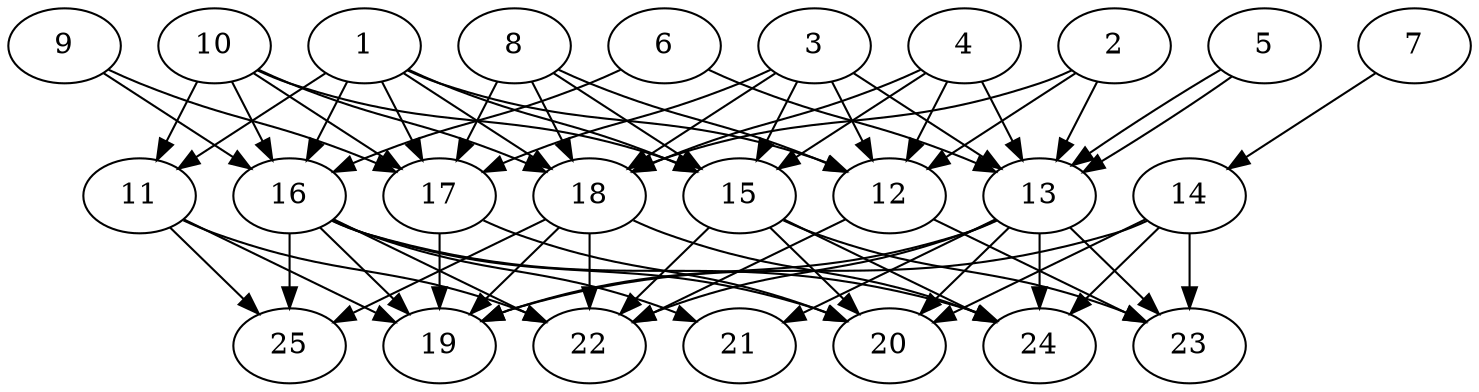 // DAG automatically generated by daggen at Thu Oct  3 14:00:39 2019
// ./daggen --dot -n 25 --ccr 0.3 --fat 0.7 --regular 0.7 --density 0.7 --mindata 5242880 --maxdata 52428800 
digraph G {
  1 [size="23896747", alpha="0.16", expect_size="7169024"] 
  1 -> 11 [size ="7169024"]
  1 -> 12 [size ="7169024"]
  1 -> 15 [size ="7169024"]
  1 -> 16 [size ="7169024"]
  1 -> 17 [size ="7169024"]
  1 -> 18 [size ="7169024"]
  2 [size="81872213", alpha="0.19", expect_size="24561664"] 
  2 -> 12 [size ="24561664"]
  2 -> 13 [size ="24561664"]
  2 -> 18 [size ="24561664"]
  3 [size="44462080", alpha="0.07", expect_size="13338624"] 
  3 -> 12 [size ="13338624"]
  3 -> 13 [size ="13338624"]
  3 -> 15 [size ="13338624"]
  3 -> 17 [size ="13338624"]
  3 -> 18 [size ="13338624"]
  4 [size="153207467", alpha="0.01", expect_size="45962240"] 
  4 -> 12 [size ="45962240"]
  4 -> 13 [size ="45962240"]
  4 -> 15 [size ="45962240"]
  4 -> 18 [size ="45962240"]
  5 [size="154398720", alpha="0.17", expect_size="46319616"] 
  5 -> 13 [size ="46319616"]
  5 -> 13 [size ="46319616"]
  6 [size="135362560", alpha="0.13", expect_size="40608768"] 
  6 -> 13 [size ="40608768"]
  6 -> 16 [size ="40608768"]
  7 [size="113728853", alpha="0.20", expect_size="34118656"] 
  7 -> 14 [size ="34118656"]
  8 [size="87978667", alpha="0.10", expect_size="26393600"] 
  8 -> 12 [size ="26393600"]
  8 -> 15 [size ="26393600"]
  8 -> 17 [size ="26393600"]
  8 -> 18 [size ="26393600"]
  9 [size="64477867", alpha="0.05", expect_size="19343360"] 
  9 -> 16 [size ="19343360"]
  9 -> 17 [size ="19343360"]
  10 [size="35481600", alpha="0.12", expect_size="10644480"] 
  10 -> 11 [size ="10644480"]
  10 -> 15 [size ="10644480"]
  10 -> 16 [size ="10644480"]
  10 -> 17 [size ="10644480"]
  10 -> 18 [size ="10644480"]
  11 [size="33532587", alpha="0.12", expect_size="10059776"] 
  11 -> 19 [size ="10059776"]
  11 -> 22 [size ="10059776"]
  11 -> 25 [size ="10059776"]
  12 [size="156320427", alpha="0.15", expect_size="46896128"] 
  12 -> 22 [size ="46896128"]
  12 -> 23 [size ="46896128"]
  13 [size="145902933", alpha="0.14", expect_size="43770880"] 
  13 -> 19 [size ="43770880"]
  13 -> 20 [size ="43770880"]
  13 -> 21 [size ="43770880"]
  13 -> 22 [size ="43770880"]
  13 -> 23 [size ="43770880"]
  13 -> 24 [size ="43770880"]
  14 [size="39806293", alpha="0.04", expect_size="11941888"] 
  14 -> 19 [size ="11941888"]
  14 -> 20 [size ="11941888"]
  14 -> 23 [size ="11941888"]
  14 -> 24 [size ="11941888"]
  15 [size="43745280", alpha="0.12", expect_size="13123584"] 
  15 -> 20 [size ="13123584"]
  15 -> 22 [size ="13123584"]
  15 -> 23 [size ="13123584"]
  15 -> 24 [size ="13123584"]
  16 [size="21760000", alpha="0.04", expect_size="6528000"] 
  16 -> 19 [size ="6528000"]
  16 -> 20 [size ="6528000"]
  16 -> 21 [size ="6528000"]
  16 -> 22 [size ="6528000"]
  16 -> 24 [size ="6528000"]
  16 -> 25 [size ="6528000"]
  17 [size="121835520", alpha="0.05", expect_size="36550656"] 
  17 -> 19 [size ="36550656"]
  17 -> 20 [size ="36550656"]
  18 [size="119640747", alpha="0.20", expect_size="35892224"] 
  18 -> 19 [size ="35892224"]
  18 -> 22 [size ="35892224"]
  18 -> 24 [size ="35892224"]
  18 -> 25 [size ="35892224"]
  19 [size="40639147", alpha="0.15", expect_size="12191744"] 
  20 [size="80691200", alpha="0.06", expect_size="24207360"] 
  21 [size="173393920", alpha="0.18", expect_size="52018176"] 
  22 [size="111445333", alpha="0.18", expect_size="33433600"] 
  23 [size="74492587", alpha="0.02", expect_size="22347776"] 
  24 [size="27678720", alpha="0.02", expect_size="8303616"] 
  25 [size="62440107", alpha="0.01", expect_size="18732032"] 
}
